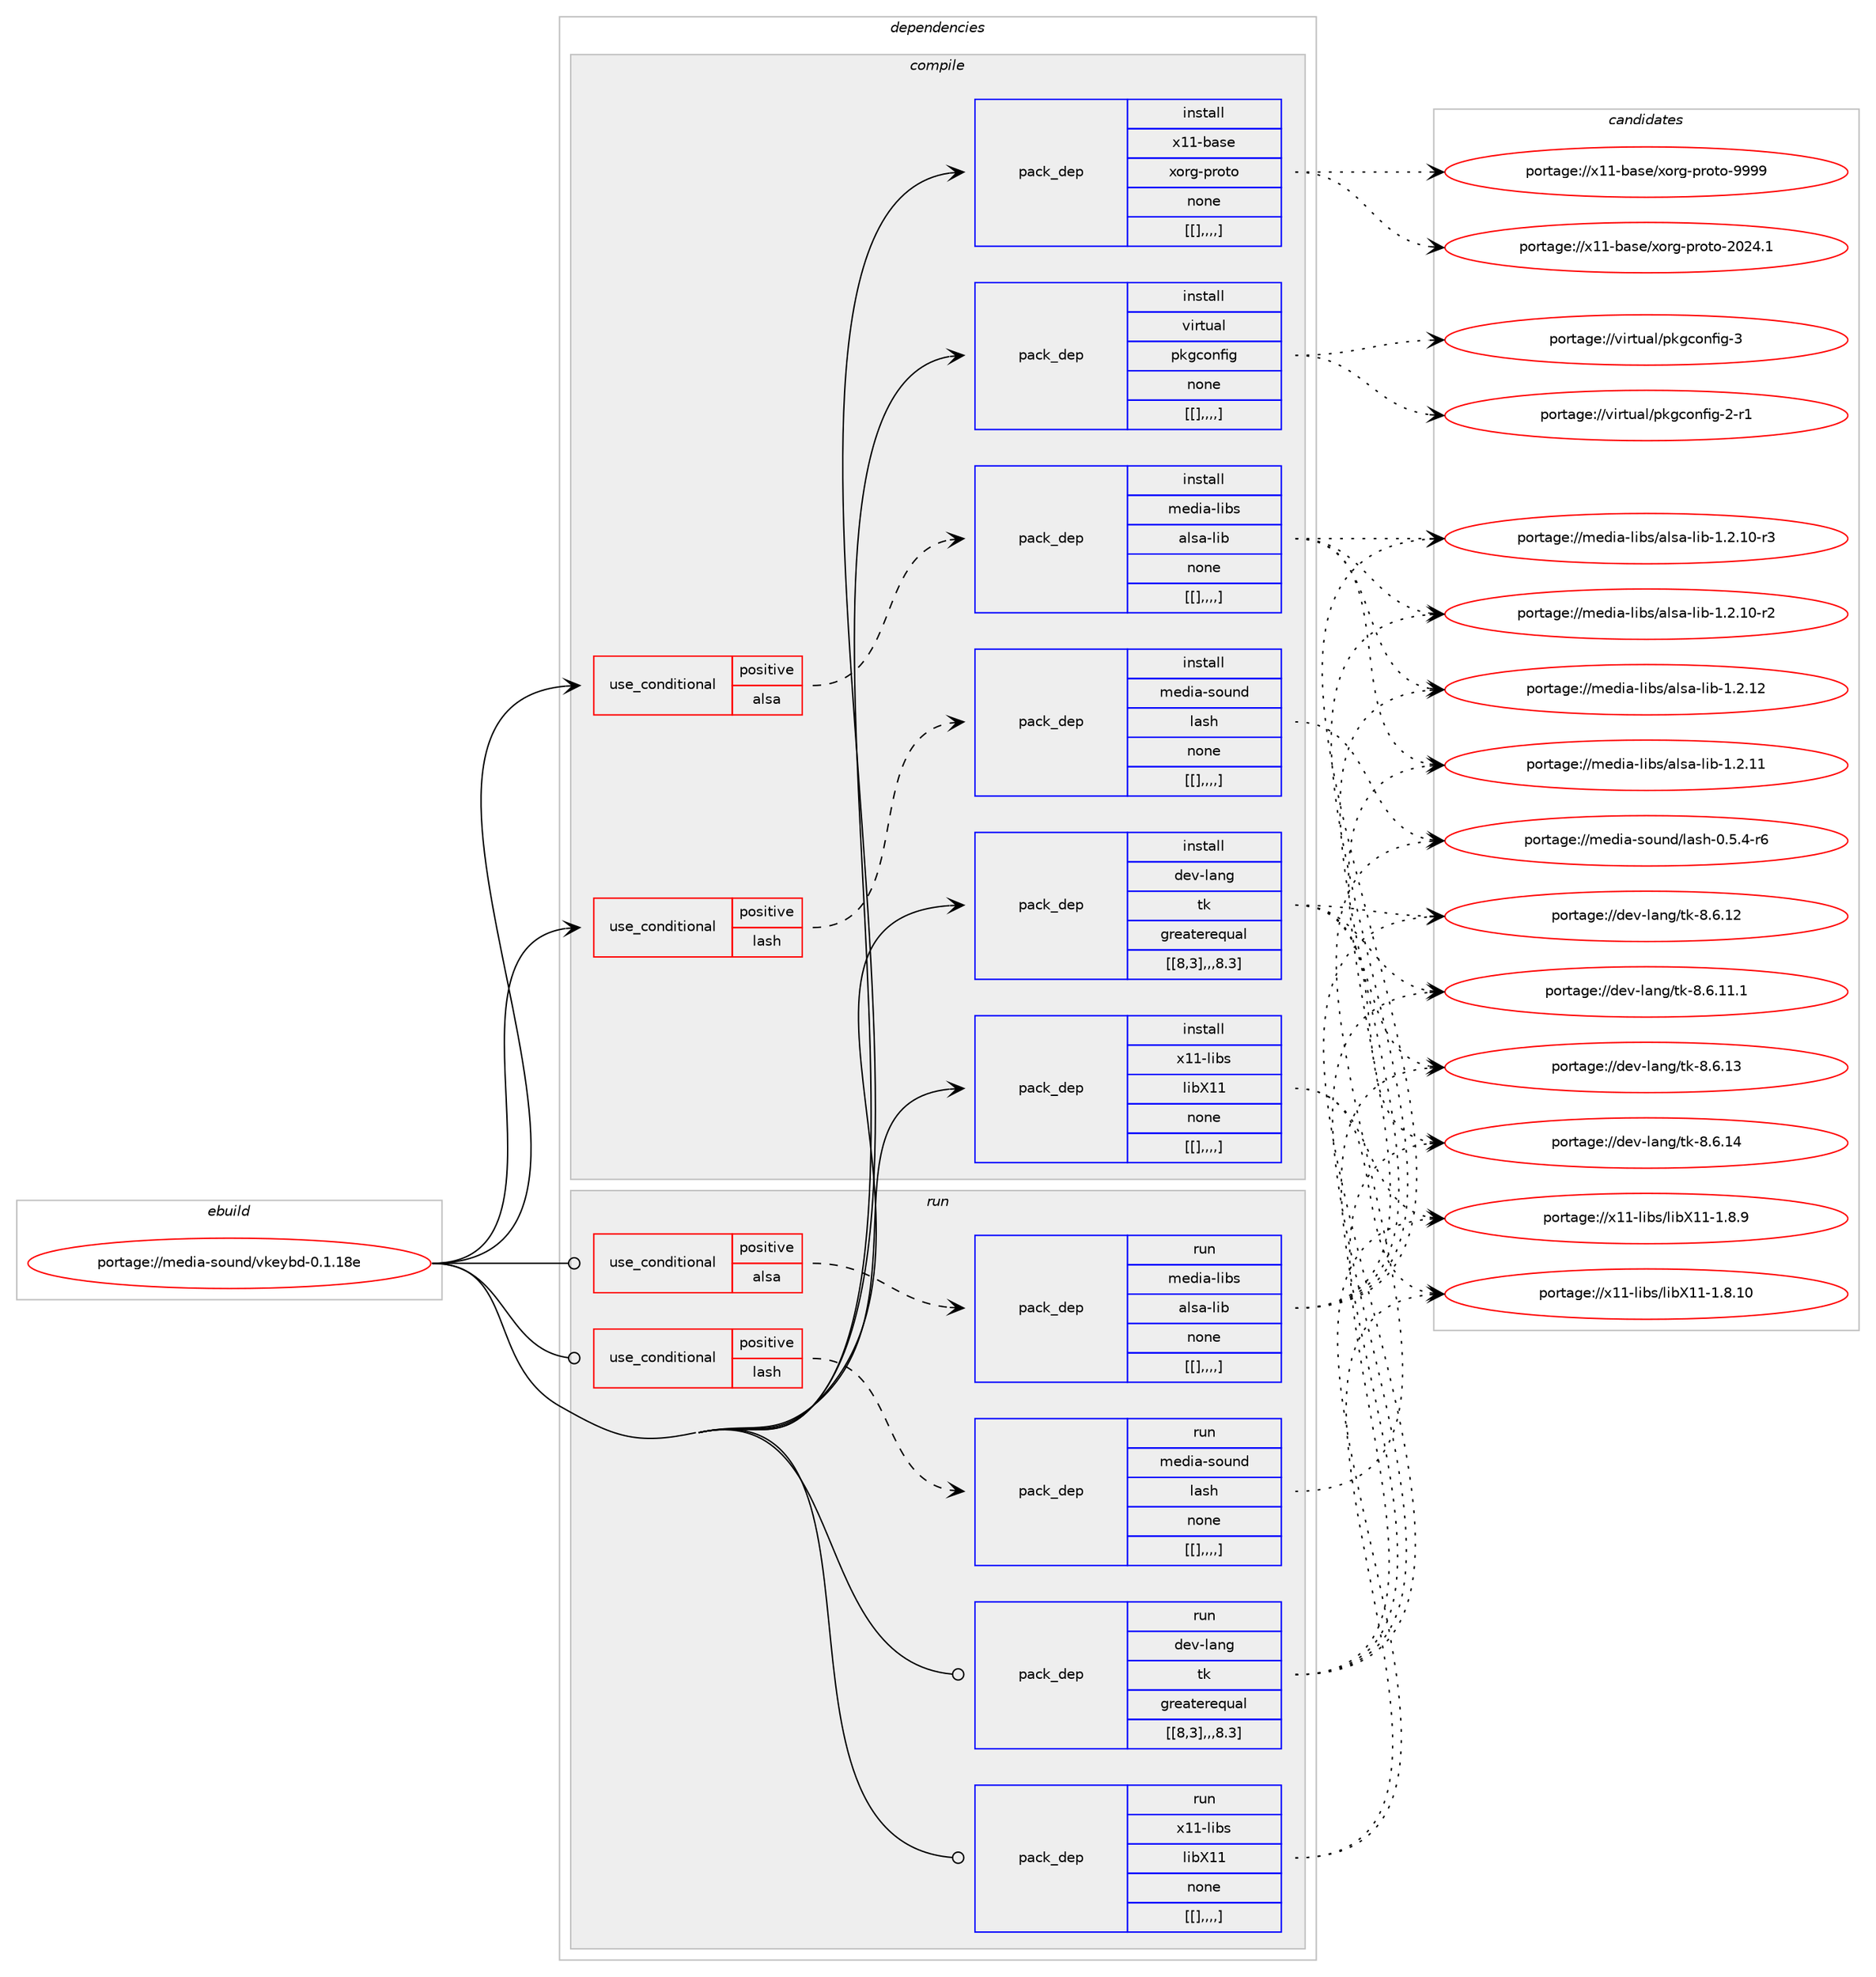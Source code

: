 digraph prolog {

# *************
# Graph options
# *************

newrank=true;
concentrate=true;
compound=true;
graph [rankdir=LR,fontname=Helvetica,fontsize=10,ranksep=1.5];#, ranksep=2.5, nodesep=0.2];
edge  [arrowhead=vee];
node  [fontname=Helvetica,fontsize=10];

# **********
# The ebuild
# **********

subgraph cluster_leftcol {
color=gray;
label=<<i>ebuild</i>>;
id [label="portage://media-sound/vkeybd-0.1.18e", color=red, width=4, href="../media-sound/vkeybd-0.1.18e.svg"];
}

# ****************
# The dependencies
# ****************

subgraph cluster_midcol {
color=gray;
label=<<i>dependencies</i>>;
subgraph cluster_compile {
fillcolor="#eeeeee";
style=filled;
label=<<i>compile</i>>;
subgraph cond85756 {
dependency339317 [label=<<TABLE BORDER="0" CELLBORDER="1" CELLSPACING="0" CELLPADDING="4"><TR><TD ROWSPAN="3" CELLPADDING="10">use_conditional</TD></TR><TR><TD>positive</TD></TR><TR><TD>alsa</TD></TR></TABLE>>, shape=none, color=red];
subgraph pack250920 {
dependency339318 [label=<<TABLE BORDER="0" CELLBORDER="1" CELLSPACING="0" CELLPADDING="4" WIDTH="220"><TR><TD ROWSPAN="6" CELLPADDING="30">pack_dep</TD></TR><TR><TD WIDTH="110">install</TD></TR><TR><TD>media-libs</TD></TR><TR><TD>alsa-lib</TD></TR><TR><TD>none</TD></TR><TR><TD>[[],,,,]</TD></TR></TABLE>>, shape=none, color=blue];
}
dependency339317:e -> dependency339318:w [weight=20,style="dashed",arrowhead="vee"];
}
id:e -> dependency339317:w [weight=20,style="solid",arrowhead="vee"];
subgraph cond85757 {
dependency339319 [label=<<TABLE BORDER="0" CELLBORDER="1" CELLSPACING="0" CELLPADDING="4"><TR><TD ROWSPAN="3" CELLPADDING="10">use_conditional</TD></TR><TR><TD>positive</TD></TR><TR><TD>lash</TD></TR></TABLE>>, shape=none, color=red];
subgraph pack250921 {
dependency339320 [label=<<TABLE BORDER="0" CELLBORDER="1" CELLSPACING="0" CELLPADDING="4" WIDTH="220"><TR><TD ROWSPAN="6" CELLPADDING="30">pack_dep</TD></TR><TR><TD WIDTH="110">install</TD></TR><TR><TD>media-sound</TD></TR><TR><TD>lash</TD></TR><TR><TD>none</TD></TR><TR><TD>[[],,,,]</TD></TR></TABLE>>, shape=none, color=blue];
}
dependency339319:e -> dependency339320:w [weight=20,style="dashed",arrowhead="vee"];
}
id:e -> dependency339319:w [weight=20,style="solid",arrowhead="vee"];
subgraph pack250922 {
dependency339321 [label=<<TABLE BORDER="0" CELLBORDER="1" CELLSPACING="0" CELLPADDING="4" WIDTH="220"><TR><TD ROWSPAN="6" CELLPADDING="30">pack_dep</TD></TR><TR><TD WIDTH="110">install</TD></TR><TR><TD>dev-lang</TD></TR><TR><TD>tk</TD></TR><TR><TD>greaterequal</TD></TR><TR><TD>[[8,3],,,8.3]</TD></TR></TABLE>>, shape=none, color=blue];
}
id:e -> dependency339321:w [weight=20,style="solid",arrowhead="vee"];
subgraph pack250923 {
dependency339322 [label=<<TABLE BORDER="0" CELLBORDER="1" CELLSPACING="0" CELLPADDING="4" WIDTH="220"><TR><TD ROWSPAN="6" CELLPADDING="30">pack_dep</TD></TR><TR><TD WIDTH="110">install</TD></TR><TR><TD>virtual</TD></TR><TR><TD>pkgconfig</TD></TR><TR><TD>none</TD></TR><TR><TD>[[],,,,]</TD></TR></TABLE>>, shape=none, color=blue];
}
id:e -> dependency339322:w [weight=20,style="solid",arrowhead="vee"];
subgraph pack250924 {
dependency339323 [label=<<TABLE BORDER="0" CELLBORDER="1" CELLSPACING="0" CELLPADDING="4" WIDTH="220"><TR><TD ROWSPAN="6" CELLPADDING="30">pack_dep</TD></TR><TR><TD WIDTH="110">install</TD></TR><TR><TD>x11-base</TD></TR><TR><TD>xorg-proto</TD></TR><TR><TD>none</TD></TR><TR><TD>[[],,,,]</TD></TR></TABLE>>, shape=none, color=blue];
}
id:e -> dependency339323:w [weight=20,style="solid",arrowhead="vee"];
subgraph pack250925 {
dependency339324 [label=<<TABLE BORDER="0" CELLBORDER="1" CELLSPACING="0" CELLPADDING="4" WIDTH="220"><TR><TD ROWSPAN="6" CELLPADDING="30">pack_dep</TD></TR><TR><TD WIDTH="110">install</TD></TR><TR><TD>x11-libs</TD></TR><TR><TD>libX11</TD></TR><TR><TD>none</TD></TR><TR><TD>[[],,,,]</TD></TR></TABLE>>, shape=none, color=blue];
}
id:e -> dependency339324:w [weight=20,style="solid",arrowhead="vee"];
}
subgraph cluster_compileandrun {
fillcolor="#eeeeee";
style=filled;
label=<<i>compile and run</i>>;
}
subgraph cluster_run {
fillcolor="#eeeeee";
style=filled;
label=<<i>run</i>>;
subgraph cond85758 {
dependency339325 [label=<<TABLE BORDER="0" CELLBORDER="1" CELLSPACING="0" CELLPADDING="4"><TR><TD ROWSPAN="3" CELLPADDING="10">use_conditional</TD></TR><TR><TD>positive</TD></TR><TR><TD>alsa</TD></TR></TABLE>>, shape=none, color=red];
subgraph pack250926 {
dependency339326 [label=<<TABLE BORDER="0" CELLBORDER="1" CELLSPACING="0" CELLPADDING="4" WIDTH="220"><TR><TD ROWSPAN="6" CELLPADDING="30">pack_dep</TD></TR><TR><TD WIDTH="110">run</TD></TR><TR><TD>media-libs</TD></TR><TR><TD>alsa-lib</TD></TR><TR><TD>none</TD></TR><TR><TD>[[],,,,]</TD></TR></TABLE>>, shape=none, color=blue];
}
dependency339325:e -> dependency339326:w [weight=20,style="dashed",arrowhead="vee"];
}
id:e -> dependency339325:w [weight=20,style="solid",arrowhead="odot"];
subgraph cond85759 {
dependency339327 [label=<<TABLE BORDER="0" CELLBORDER="1" CELLSPACING="0" CELLPADDING="4"><TR><TD ROWSPAN="3" CELLPADDING="10">use_conditional</TD></TR><TR><TD>positive</TD></TR><TR><TD>lash</TD></TR></TABLE>>, shape=none, color=red];
subgraph pack250927 {
dependency339328 [label=<<TABLE BORDER="0" CELLBORDER="1" CELLSPACING="0" CELLPADDING="4" WIDTH="220"><TR><TD ROWSPAN="6" CELLPADDING="30">pack_dep</TD></TR><TR><TD WIDTH="110">run</TD></TR><TR><TD>media-sound</TD></TR><TR><TD>lash</TD></TR><TR><TD>none</TD></TR><TR><TD>[[],,,,]</TD></TR></TABLE>>, shape=none, color=blue];
}
dependency339327:e -> dependency339328:w [weight=20,style="dashed",arrowhead="vee"];
}
id:e -> dependency339327:w [weight=20,style="solid",arrowhead="odot"];
subgraph pack250928 {
dependency339329 [label=<<TABLE BORDER="0" CELLBORDER="1" CELLSPACING="0" CELLPADDING="4" WIDTH="220"><TR><TD ROWSPAN="6" CELLPADDING="30">pack_dep</TD></TR><TR><TD WIDTH="110">run</TD></TR><TR><TD>dev-lang</TD></TR><TR><TD>tk</TD></TR><TR><TD>greaterequal</TD></TR><TR><TD>[[8,3],,,8.3]</TD></TR></TABLE>>, shape=none, color=blue];
}
id:e -> dependency339329:w [weight=20,style="solid",arrowhead="odot"];
subgraph pack250929 {
dependency339330 [label=<<TABLE BORDER="0" CELLBORDER="1" CELLSPACING="0" CELLPADDING="4" WIDTH="220"><TR><TD ROWSPAN="6" CELLPADDING="30">pack_dep</TD></TR><TR><TD WIDTH="110">run</TD></TR><TR><TD>x11-libs</TD></TR><TR><TD>libX11</TD></TR><TR><TD>none</TD></TR><TR><TD>[[],,,,]</TD></TR></TABLE>>, shape=none, color=blue];
}
id:e -> dependency339330:w [weight=20,style="solid",arrowhead="odot"];
}
}

# **************
# The candidates
# **************

subgraph cluster_choices {
rank=same;
color=gray;
label=<<i>candidates</i>>;

subgraph choice250920 {
color=black;
nodesep=1;
choice109101100105974510810598115479710811597451081059845494650464950 [label="portage://media-libs/alsa-lib-1.2.12", color=red, width=4,href="../media-libs/alsa-lib-1.2.12.svg"];
choice109101100105974510810598115479710811597451081059845494650464949 [label="portage://media-libs/alsa-lib-1.2.11", color=red, width=4,href="../media-libs/alsa-lib-1.2.11.svg"];
choice1091011001059745108105981154797108115974510810598454946504649484511451 [label="portage://media-libs/alsa-lib-1.2.10-r3", color=red, width=4,href="../media-libs/alsa-lib-1.2.10-r3.svg"];
choice1091011001059745108105981154797108115974510810598454946504649484511450 [label="portage://media-libs/alsa-lib-1.2.10-r2", color=red, width=4,href="../media-libs/alsa-lib-1.2.10-r2.svg"];
dependency339318:e -> choice109101100105974510810598115479710811597451081059845494650464950:w [style=dotted,weight="100"];
dependency339318:e -> choice109101100105974510810598115479710811597451081059845494650464949:w [style=dotted,weight="100"];
dependency339318:e -> choice1091011001059745108105981154797108115974510810598454946504649484511451:w [style=dotted,weight="100"];
dependency339318:e -> choice1091011001059745108105981154797108115974510810598454946504649484511450:w [style=dotted,weight="100"];
}
subgraph choice250921 {
color=black;
nodesep=1;
choice109101100105974511511111711010047108971151044548465346524511454 [label="portage://media-sound/lash-0.5.4-r6", color=red, width=4,href="../media-sound/lash-0.5.4-r6.svg"];
dependency339320:e -> choice109101100105974511511111711010047108971151044548465346524511454:w [style=dotted,weight="100"];
}
subgraph choice250922 {
color=black;
nodesep=1;
choice10010111845108971101034711610745564654464952 [label="portage://dev-lang/tk-8.6.14", color=red, width=4,href="../dev-lang/tk-8.6.14.svg"];
choice10010111845108971101034711610745564654464951 [label="portage://dev-lang/tk-8.6.13", color=red, width=4,href="../dev-lang/tk-8.6.13.svg"];
choice10010111845108971101034711610745564654464950 [label="portage://dev-lang/tk-8.6.12", color=red, width=4,href="../dev-lang/tk-8.6.12.svg"];
choice100101118451089711010347116107455646544649494649 [label="portage://dev-lang/tk-8.6.11.1", color=red, width=4,href="../dev-lang/tk-8.6.11.1.svg"];
dependency339321:e -> choice10010111845108971101034711610745564654464952:w [style=dotted,weight="100"];
dependency339321:e -> choice10010111845108971101034711610745564654464951:w [style=dotted,weight="100"];
dependency339321:e -> choice10010111845108971101034711610745564654464950:w [style=dotted,weight="100"];
dependency339321:e -> choice100101118451089711010347116107455646544649494649:w [style=dotted,weight="100"];
}
subgraph choice250923 {
color=black;
nodesep=1;
choice1181051141161179710847112107103991111101021051034551 [label="portage://virtual/pkgconfig-3", color=red, width=4,href="../virtual/pkgconfig-3.svg"];
choice11810511411611797108471121071039911111010210510345504511449 [label="portage://virtual/pkgconfig-2-r1", color=red, width=4,href="../virtual/pkgconfig-2-r1.svg"];
dependency339322:e -> choice1181051141161179710847112107103991111101021051034551:w [style=dotted,weight="100"];
dependency339322:e -> choice11810511411611797108471121071039911111010210510345504511449:w [style=dotted,weight="100"];
}
subgraph choice250924 {
color=black;
nodesep=1;
choice120494945989711510147120111114103451121141111161114557575757 [label="portage://x11-base/xorg-proto-9999", color=red, width=4,href="../x11-base/xorg-proto-9999.svg"];
choice1204949459897115101471201111141034511211411111611145504850524649 [label="portage://x11-base/xorg-proto-2024.1", color=red, width=4,href="../x11-base/xorg-proto-2024.1.svg"];
dependency339323:e -> choice120494945989711510147120111114103451121141111161114557575757:w [style=dotted,weight="100"];
dependency339323:e -> choice1204949459897115101471201111141034511211411111611145504850524649:w [style=dotted,weight="100"];
}
subgraph choice250925 {
color=black;
nodesep=1;
choice12049494510810598115471081059888494945494656464948 [label="portage://x11-libs/libX11-1.8.10", color=red, width=4,href="../x11-libs/libX11-1.8.10.svg"];
choice120494945108105981154710810598884949454946564657 [label="portage://x11-libs/libX11-1.8.9", color=red, width=4,href="../x11-libs/libX11-1.8.9.svg"];
dependency339324:e -> choice12049494510810598115471081059888494945494656464948:w [style=dotted,weight="100"];
dependency339324:e -> choice120494945108105981154710810598884949454946564657:w [style=dotted,weight="100"];
}
subgraph choice250926 {
color=black;
nodesep=1;
choice109101100105974510810598115479710811597451081059845494650464950 [label="portage://media-libs/alsa-lib-1.2.12", color=red, width=4,href="../media-libs/alsa-lib-1.2.12.svg"];
choice109101100105974510810598115479710811597451081059845494650464949 [label="portage://media-libs/alsa-lib-1.2.11", color=red, width=4,href="../media-libs/alsa-lib-1.2.11.svg"];
choice1091011001059745108105981154797108115974510810598454946504649484511451 [label="portage://media-libs/alsa-lib-1.2.10-r3", color=red, width=4,href="../media-libs/alsa-lib-1.2.10-r3.svg"];
choice1091011001059745108105981154797108115974510810598454946504649484511450 [label="portage://media-libs/alsa-lib-1.2.10-r2", color=red, width=4,href="../media-libs/alsa-lib-1.2.10-r2.svg"];
dependency339326:e -> choice109101100105974510810598115479710811597451081059845494650464950:w [style=dotted,weight="100"];
dependency339326:e -> choice109101100105974510810598115479710811597451081059845494650464949:w [style=dotted,weight="100"];
dependency339326:e -> choice1091011001059745108105981154797108115974510810598454946504649484511451:w [style=dotted,weight="100"];
dependency339326:e -> choice1091011001059745108105981154797108115974510810598454946504649484511450:w [style=dotted,weight="100"];
}
subgraph choice250927 {
color=black;
nodesep=1;
choice109101100105974511511111711010047108971151044548465346524511454 [label="portage://media-sound/lash-0.5.4-r6", color=red, width=4,href="../media-sound/lash-0.5.4-r6.svg"];
dependency339328:e -> choice109101100105974511511111711010047108971151044548465346524511454:w [style=dotted,weight="100"];
}
subgraph choice250928 {
color=black;
nodesep=1;
choice10010111845108971101034711610745564654464952 [label="portage://dev-lang/tk-8.6.14", color=red, width=4,href="../dev-lang/tk-8.6.14.svg"];
choice10010111845108971101034711610745564654464951 [label="portage://dev-lang/tk-8.6.13", color=red, width=4,href="../dev-lang/tk-8.6.13.svg"];
choice10010111845108971101034711610745564654464950 [label="portage://dev-lang/tk-8.6.12", color=red, width=4,href="../dev-lang/tk-8.6.12.svg"];
choice100101118451089711010347116107455646544649494649 [label="portage://dev-lang/tk-8.6.11.1", color=red, width=4,href="../dev-lang/tk-8.6.11.1.svg"];
dependency339329:e -> choice10010111845108971101034711610745564654464952:w [style=dotted,weight="100"];
dependency339329:e -> choice10010111845108971101034711610745564654464951:w [style=dotted,weight="100"];
dependency339329:e -> choice10010111845108971101034711610745564654464950:w [style=dotted,weight="100"];
dependency339329:e -> choice100101118451089711010347116107455646544649494649:w [style=dotted,weight="100"];
}
subgraph choice250929 {
color=black;
nodesep=1;
choice12049494510810598115471081059888494945494656464948 [label="portage://x11-libs/libX11-1.8.10", color=red, width=4,href="../x11-libs/libX11-1.8.10.svg"];
choice120494945108105981154710810598884949454946564657 [label="portage://x11-libs/libX11-1.8.9", color=red, width=4,href="../x11-libs/libX11-1.8.9.svg"];
dependency339330:e -> choice12049494510810598115471081059888494945494656464948:w [style=dotted,weight="100"];
dependency339330:e -> choice120494945108105981154710810598884949454946564657:w [style=dotted,weight="100"];
}
}

}
